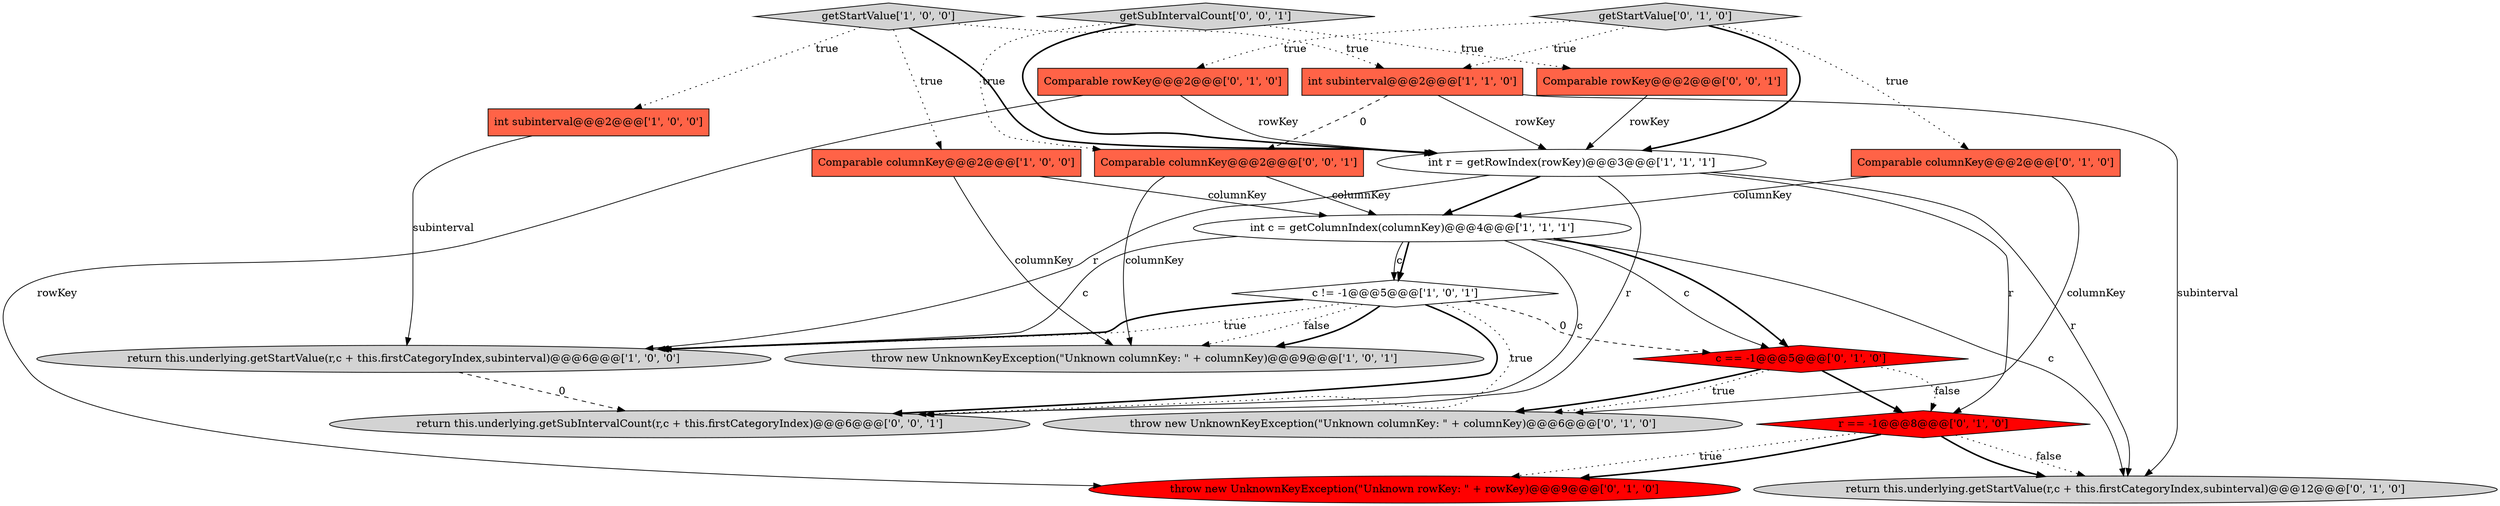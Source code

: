 digraph {
17 [style = filled, label = "return this.underlying.getSubIntervalCount(r,c + this.firstCategoryIndex)@@@6@@@['0', '0', '1']", fillcolor = lightgray, shape = ellipse image = "AAA0AAABBB3BBB"];
6 [style = filled, label = "int c = getColumnIndex(columnKey)@@@4@@@['1', '1', '1']", fillcolor = white, shape = ellipse image = "AAA0AAABBB1BBB"];
19 [style = filled, label = "Comparable rowKey@@@2@@@['0', '0', '1']", fillcolor = tomato, shape = box image = "AAA0AAABBB3BBB"];
3 [style = filled, label = "c != -1@@@5@@@['1', '0', '1']", fillcolor = white, shape = diamond image = "AAA0AAABBB1BBB"];
4 [style = filled, label = "Comparable columnKey@@@2@@@['1', '0', '0']", fillcolor = tomato, shape = box image = "AAA0AAABBB1BBB"];
13 [style = filled, label = "Comparable columnKey@@@2@@@['0', '1', '0']", fillcolor = tomato, shape = box image = "AAA0AAABBB2BBB"];
12 [style = filled, label = "throw new UnknownKeyException(\"Unknown rowKey: \" + rowKey)@@@9@@@['0', '1', '0']", fillcolor = red, shape = ellipse image = "AAA1AAABBB2BBB"];
16 [style = filled, label = "return this.underlying.getStartValue(r,c + this.firstCategoryIndex,subinterval)@@@12@@@['0', '1', '0']", fillcolor = lightgray, shape = ellipse image = "AAA0AAABBB2BBB"];
2 [style = filled, label = "int subinterval@@@2@@@['1', '0', '0']", fillcolor = tomato, shape = box image = "AAA0AAABBB1BBB"];
9 [style = filled, label = "c == -1@@@5@@@['0', '1', '0']", fillcolor = red, shape = diamond image = "AAA1AAABBB2BBB"];
10 [style = filled, label = "Comparable rowKey@@@2@@@['0', '1', '0']", fillcolor = tomato, shape = box image = "AAA0AAABBB2BBB"];
18 [style = filled, label = "getSubIntervalCount['0', '0', '1']", fillcolor = lightgray, shape = diamond image = "AAA0AAABBB3BBB"];
20 [style = filled, label = "Comparable columnKey@@@2@@@['0', '0', '1']", fillcolor = tomato, shape = box image = "AAA0AAABBB3BBB"];
11 [style = filled, label = "throw new UnknownKeyException(\"Unknown columnKey: \" + columnKey)@@@6@@@['0', '1', '0']", fillcolor = lightgray, shape = ellipse image = "AAA0AAABBB2BBB"];
0 [style = filled, label = "throw new UnknownKeyException(\"Unknown columnKey: \" + columnKey)@@@9@@@['1', '0', '1']", fillcolor = lightgray, shape = ellipse image = "AAA0AAABBB1BBB"];
15 [style = filled, label = "getStartValue['0', '1', '0']", fillcolor = lightgray, shape = diamond image = "AAA0AAABBB2BBB"];
14 [style = filled, label = "r == -1@@@8@@@['0', '1', '0']", fillcolor = red, shape = diamond image = "AAA1AAABBB2BBB"];
8 [style = filled, label = "int r = getRowIndex(rowKey)@@@3@@@['1', '1', '1']", fillcolor = white, shape = ellipse image = "AAA0AAABBB1BBB"];
1 [style = filled, label = "getStartValue['1', '0', '0']", fillcolor = lightgray, shape = diamond image = "AAA0AAABBB1BBB"];
7 [style = filled, label = "return this.underlying.getStartValue(r,c + this.firstCategoryIndex,subinterval)@@@6@@@['1', '0', '0']", fillcolor = lightgray, shape = ellipse image = "AAA0AAABBB1BBB"];
5 [style = filled, label = "int subinterval@@@2@@@['1', '1', '0']", fillcolor = tomato, shape = box image = "AAA0AAABBB1BBB"];
10->12 [style = solid, label="rowKey"];
13->6 [style = solid, label="columnKey"];
14->16 [style = bold, label=""];
6->3 [style = bold, label=""];
15->5 [style = dotted, label="true"];
3->7 [style = dotted, label="true"];
8->14 [style = solid, label="r"];
1->8 [style = bold, label=""];
9->11 [style = bold, label=""];
14->12 [style = dotted, label="true"];
7->17 [style = dashed, label="0"];
8->17 [style = solid, label="r"];
9->14 [style = dotted, label="false"];
14->16 [style = dotted, label="false"];
9->11 [style = dotted, label="true"];
2->7 [style = solid, label="subinterval"];
6->9 [style = solid, label="c"];
18->19 [style = dotted, label="true"];
19->8 [style = solid, label="rowKey"];
15->10 [style = dotted, label="true"];
8->6 [style = bold, label=""];
1->4 [style = dotted, label="true"];
18->20 [style = dotted, label="true"];
10->8 [style = solid, label="rowKey"];
3->0 [style = dotted, label="false"];
3->0 [style = bold, label=""];
5->20 [style = dashed, label="0"];
15->13 [style = dotted, label="true"];
6->3 [style = solid, label="c"];
20->0 [style = solid, label="columnKey"];
13->11 [style = solid, label="columnKey"];
3->7 [style = bold, label=""];
3->9 [style = dashed, label="0"];
5->16 [style = solid, label="subinterval"];
20->6 [style = solid, label="columnKey"];
6->17 [style = solid, label="c"];
14->12 [style = bold, label=""];
8->16 [style = solid, label="r"];
4->0 [style = solid, label="columnKey"];
9->14 [style = bold, label=""];
3->17 [style = bold, label=""];
8->7 [style = solid, label="r"];
3->17 [style = dotted, label="true"];
6->16 [style = solid, label="c"];
18->8 [style = bold, label=""];
6->9 [style = bold, label=""];
1->2 [style = dotted, label="true"];
4->6 [style = solid, label="columnKey"];
5->8 [style = solid, label="rowKey"];
15->8 [style = bold, label=""];
1->5 [style = dotted, label="true"];
6->7 [style = solid, label="c"];
}
